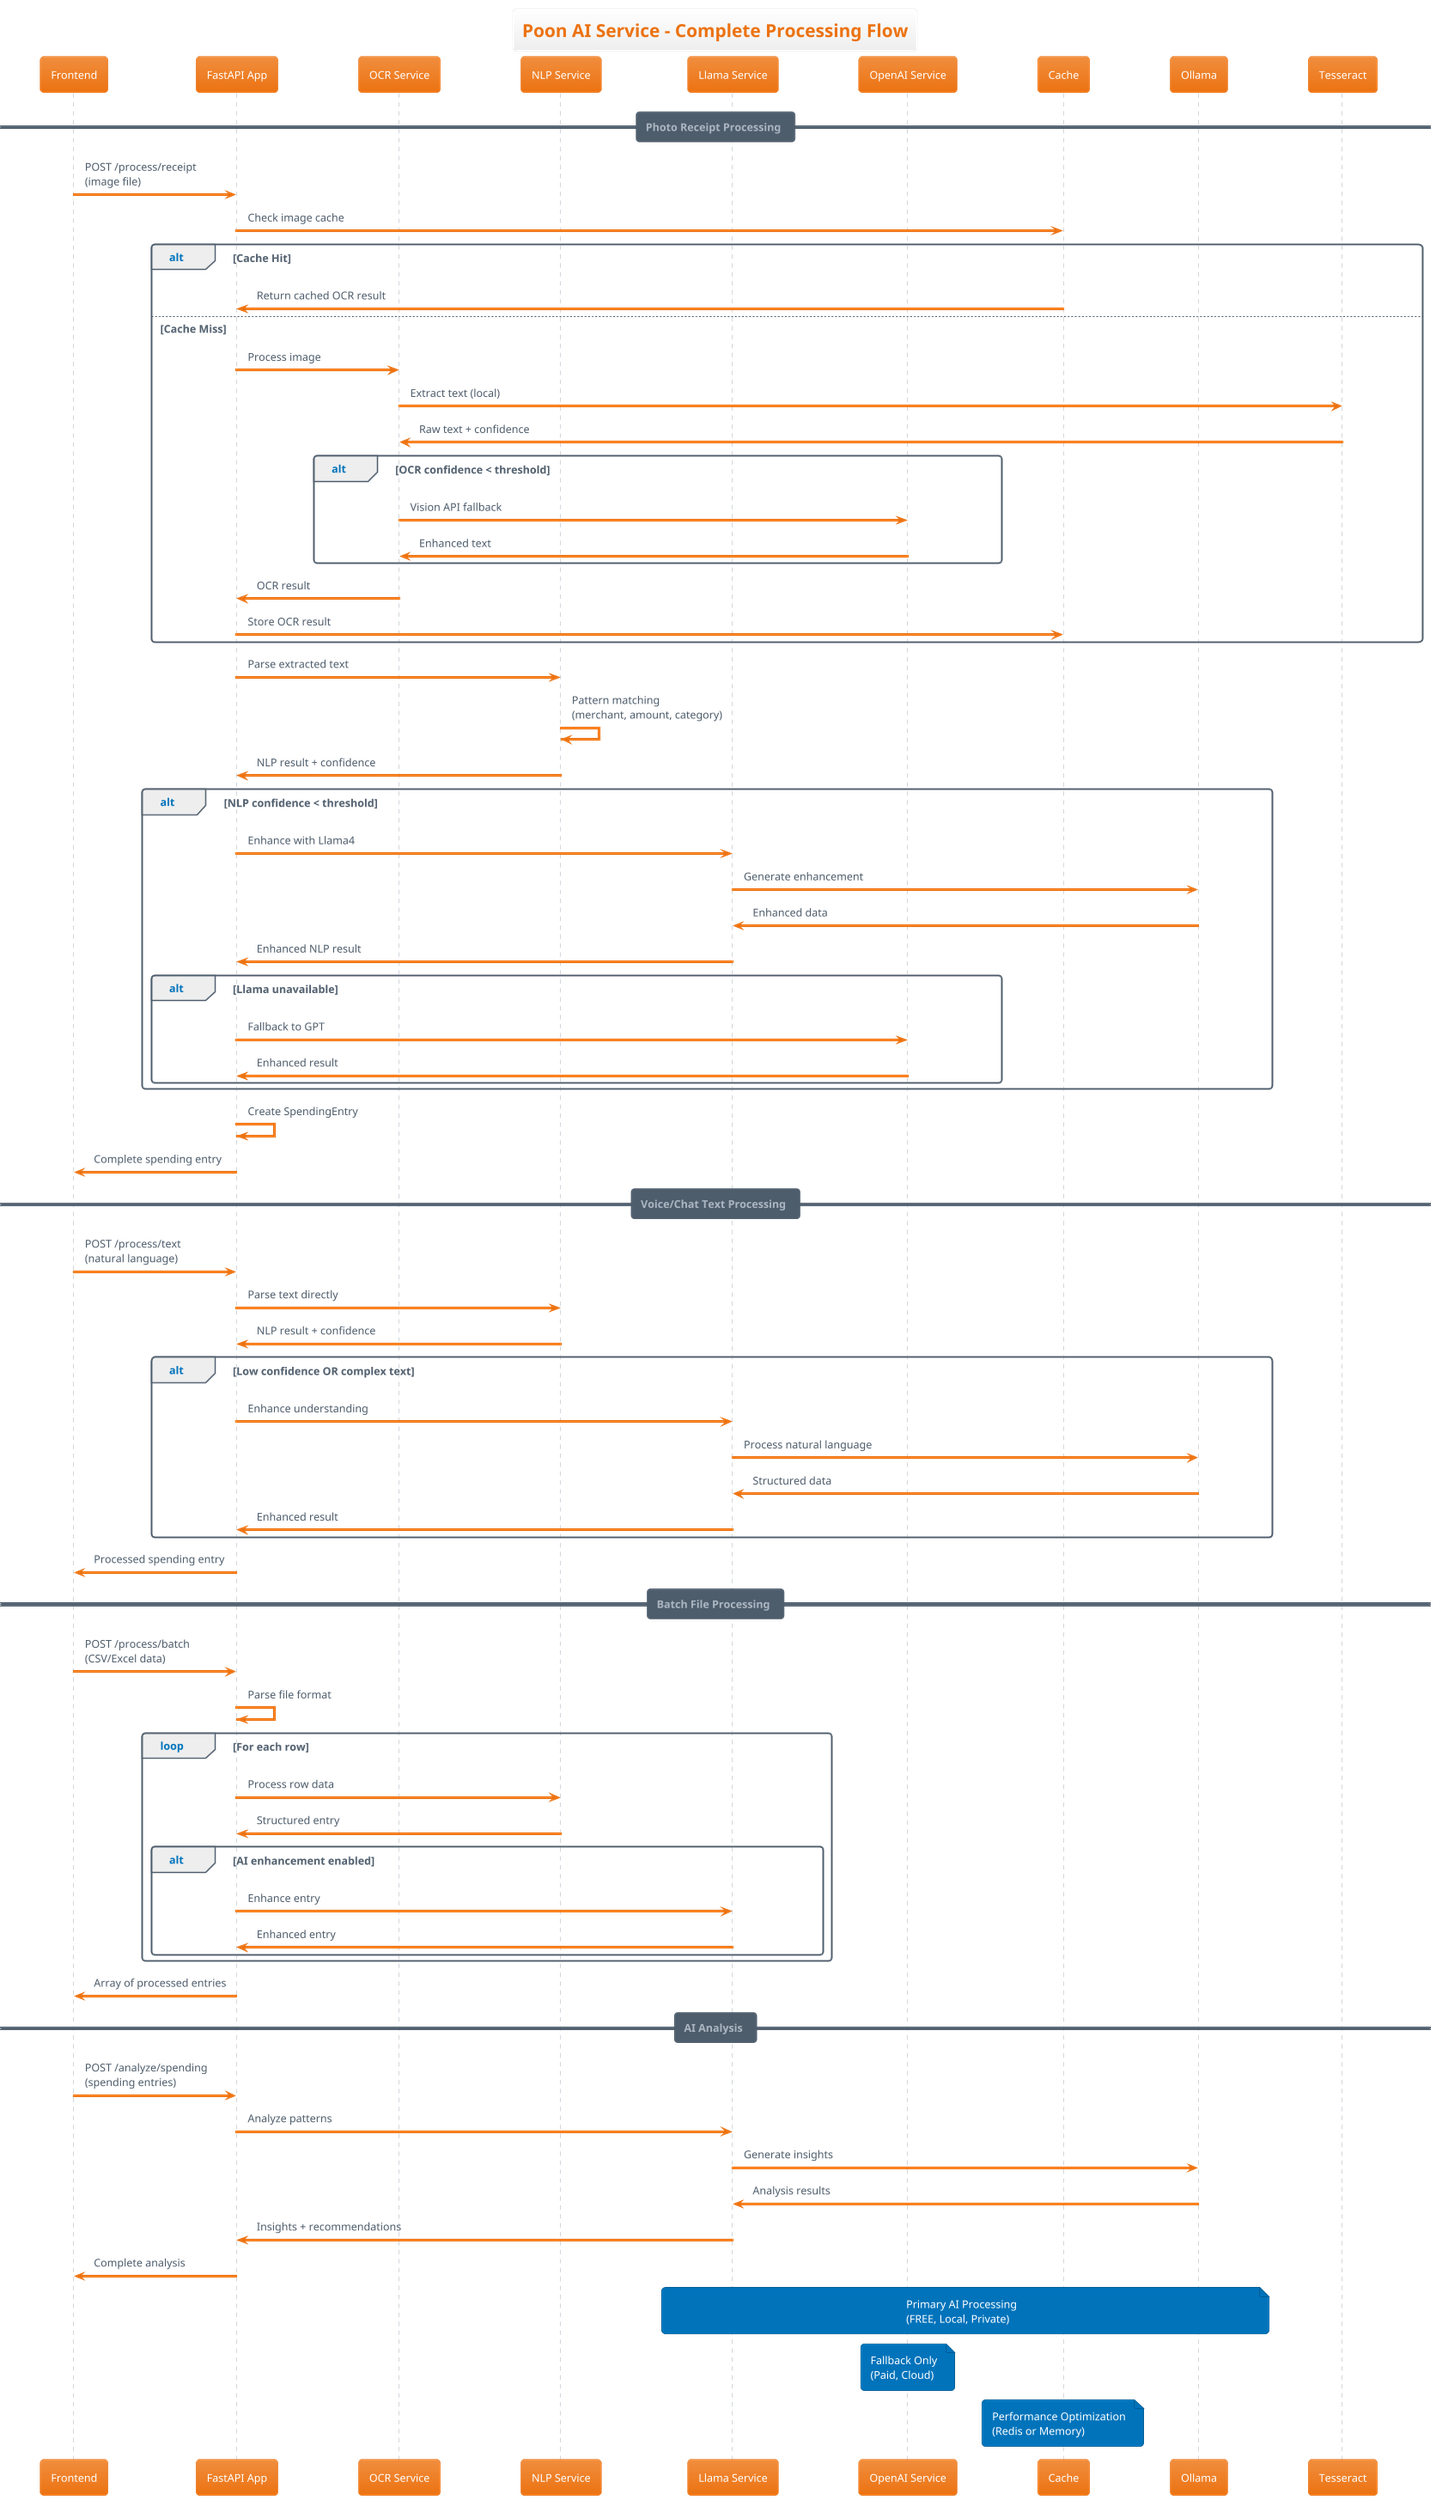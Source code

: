 @startuml Processing Flow
!theme aws-orange
title Poon AI Service - Complete Processing Flow

participant "Frontend" as FE
participant "FastAPI App" as API
participant "OCR Service" as OCR
participant "NLP Service" as NLP
participant "Llama Service" as Llama
participant "OpenAI Service" as OpenAI
participant "Cache" as Cache
participant "Ollama" as OllamaExt
participant "Tesseract" as Tesseract

== Photo Receipt Processing ==
FE -> API: POST /process/receipt\n(image file)
API -> Cache: Check image cache
alt Cache Hit
    Cache -> API: Return cached OCR result
else Cache Miss
    API -> OCR: Process image
    OCR -> Tesseract: Extract text (local)
    Tesseract -> OCR: Raw text + confidence
    
    alt OCR confidence < threshold
        OCR -> OpenAI: Vision API fallback
        OpenAI -> OCR: Enhanced text
    end
    
    OCR -> API: OCR result
    API -> Cache: Store OCR result
end

API -> NLP: Parse extracted text
NLP -> NLP: Pattern matching\n(merchant, amount, category)
NLP -> API: NLP result + confidence

alt NLP confidence < threshold
    API -> Llama: Enhance with Llama4
    Llama -> OllamaExt: Generate enhancement
    OllamaExt -> Llama: Enhanced data
    Llama -> API: Enhanced NLP result
    
    alt Llama unavailable
        API -> OpenAI: Fallback to GPT
        OpenAI -> API: Enhanced result
    end
end

API -> API: Create SpendingEntry
API -> FE: Complete spending entry

== Voice/Chat Text Processing ==
FE -> API: POST /process/text\n(natural language)
API -> NLP: Parse text directly
NLP -> API: NLP result + confidence

alt Low confidence OR complex text
    API -> Llama: Enhance understanding
    Llama -> OllamaExt: Process natural language
    OllamaExt -> Llama: Structured data
    Llama -> API: Enhanced result
end

API -> FE: Processed spending entry

== Batch File Processing ==
FE -> API: POST /process/batch\n(CSV/Excel data)
API -> API: Parse file format
loop For each row
    API -> NLP: Process row data
    NLP -> API: Structured entry
    
    alt AI enhancement enabled
        API -> Llama: Enhance entry
        Llama -> API: Enhanced entry
    end
end
API -> FE: Array of processed entries

== AI Analysis ==
FE -> API: POST /analyze/spending\n(spending entries)
API -> Llama: Analyze patterns
Llama -> OllamaExt: Generate insights
OllamaExt -> Llama: Analysis results
Llama -> API: Insights + recommendations
API -> FE: Complete analysis

note over Llama, OllamaExt: Primary AI Processing\n(FREE, Local, Private)
note over OpenAI: Fallback Only\n(Paid, Cloud)
note over Cache: Performance Optimization\n(Redis or Memory)

@enduml
